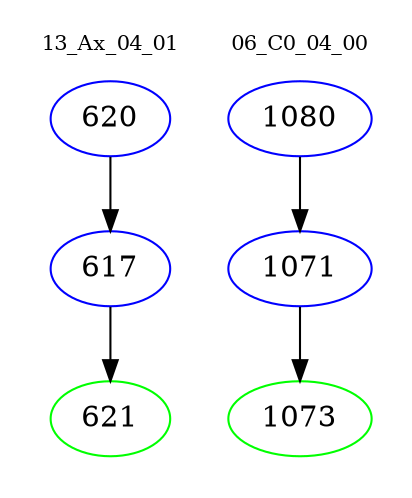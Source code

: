 digraph{
subgraph cluster_0 {
color = white
label = "13_Ax_04_01";
fontsize=10;
T0_620 [label="620", color="blue"]
T0_620 -> T0_617 [color="black"]
T0_617 [label="617", color="blue"]
T0_617 -> T0_621 [color="black"]
T0_621 [label="621", color="green"]
}
subgraph cluster_1 {
color = white
label = "06_C0_04_00";
fontsize=10;
T1_1080 [label="1080", color="blue"]
T1_1080 -> T1_1071 [color="black"]
T1_1071 [label="1071", color="blue"]
T1_1071 -> T1_1073 [color="black"]
T1_1073 [label="1073", color="green"]
}
}
